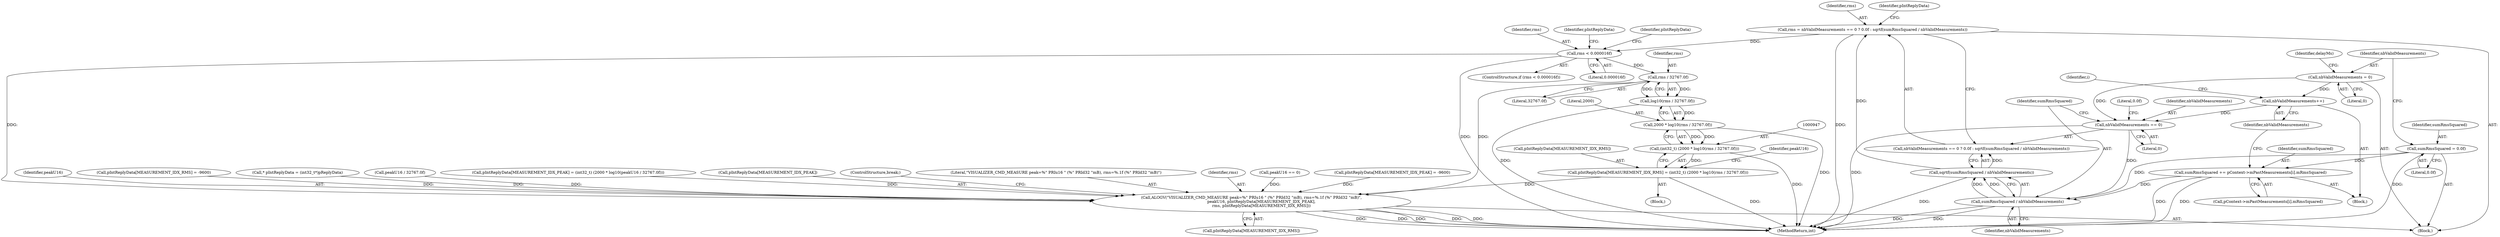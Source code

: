 digraph "0_Android_aeea52da00d210587fb3ed895de3d5f2e0264c88_11@integer" {
"1000912" [label="(Call,rms = nbValidMeasurements == 0 ? 0.0f : sqrtf(sumRmsSquared / nbValidMeasurements))"];
"1000919" [label="(Call,sqrtf(sumRmsSquared / nbValidMeasurements))"];
"1000920" [label="(Call,sumRmsSquared / nbValidMeasurements)"];
"1000791" [label="(Call,sumRmsSquared = 0.0f)"];
"1000900" [label="(Call,sumRmsSquared += pContext->mPastMeasurements[i].mRmsSquared)"];
"1000915" [label="(Call,nbValidMeasurements == 0)"];
"1000795" [label="(Call,nbValidMeasurements = 0)"];
"1000909" [label="(Call,nbValidMeasurements++)"];
"1000930" [label="(Call,rms < 0.000016f)"];
"1000951" [label="(Call,rms / 32767.0f)"];
"1000950" [label="(Call,log10(rms / 32767.0f))"];
"1000948" [label="(Call,2000 * log10(rms / 32767.0f))"];
"1000946" [label="(Call,(int32_t) (2000 * log10(rms / 32767.0f)))"];
"1000942" [label="(Call,pIntReplyData[MEASUREMENT_IDX_RMS] = (int32_t) (2000 * log10(rms / 32767.0f)))"];
"1000979" [label="(Call,ALOGV(\"VISUALIZER_CMD_MEASURE peak=%\" PRIu16 \" (%\" PRId32 \"mB), rms=%.1f (%\" PRId32 \"mB)\",\n                peakU16, pIntReplyData[MEASUREMENT_IDX_PEAK],\n                rms, pIntReplyData[MEASUREMENT_IDX_RMS]))"];
"1000909" [label="(Call,nbValidMeasurements++)"];
"1000932" [label="(Literal,0.000016f)"];
"1000922" [label="(Identifier,nbValidMeasurements)"];
"1000869" [label="(Identifier,i)"];
"1000981" [label="(Identifier,peakU16)"];
"1000934" [label="(Call,pIntReplyData[MEASUREMENT_IDX_RMS] = -9600)"];
"1000986" [label="(Call,pIntReplyData[MEASUREMENT_IDX_RMS])"];
"1000785" [label="(Block,)"];
"1000792" [label="(Identifier,sumRmsSquared)"];
"1000948" [label="(Call,2000 * log10(rms / 32767.0f))"];
"1000950" [label="(Call,log10(rms / 32767.0f))"];
"1000942" [label="(Call,pIntReplyData[MEASUREMENT_IDX_RMS] = (int32_t) (2000 * log10(rms / 32767.0f)))"];
"1000946" [label="(Call,(int32_t) (2000 * log10(rms / 32767.0f)))"];
"1000953" [label="(Literal,32767.0f)"];
"1000900" [label="(Call,sumRmsSquared += pContext->mPastMeasurements[i].mRmsSquared)"];
"1000902" [label="(Call,pContext->mPastMeasurements[i].mRmsSquared)"];
"1000913" [label="(Identifier,rms)"];
"1000952" [label="(Identifier,rms)"];
"1000941" [label="(Block,)"];
"1000996" [label="(MethodReturn,int)"];
"1000919" [label="(Call,sqrtf(sumRmsSquared / nbValidMeasurements))"];
"1000924" [label="(Call,* pIntReplyData = (int32_t*)pReplyData)"];
"1000943" [label="(Call,pIntReplyData[MEASUREMENT_IDX_RMS])"];
"1000914" [label="(Call,nbValidMeasurements == 0 ? 0.0f : sqrtf(sumRmsSquared / nbValidMeasurements))"];
"1000949" [label="(Literal,2000)"];
"1000929" [label="(ControlStructure,if (rms < 0.000016f))"];
"1000936" [label="(Identifier,pIntReplyData)"];
"1000976" [label="(Call,peakU16 / 32767.0f)"];
"1000920" [label="(Call,sumRmsSquared / nbValidMeasurements)"];
"1000912" [label="(Call,rms = nbValidMeasurements == 0 ? 0.0f : sqrtf(sumRmsSquared / nbValidMeasurements))"];
"1000921" [label="(Identifier,sumRmsSquared)"];
"1000967" [label="(Call,pIntReplyData[MEASUREMENT_IDX_PEAK] = (int32_t) (2000 * log10(peakU16 / 32767.0f)))"];
"1000951" [label="(Call,rms / 32767.0f)"];
"1000901" [label="(Identifier,sumRmsSquared)"];
"1000925" [label="(Identifier,pIntReplyData)"];
"1000944" [label="(Identifier,pIntReplyData)"];
"1000797" [label="(Literal,0)"];
"1000982" [label="(Call,pIntReplyData[MEASUREMENT_IDX_PEAK])"];
"1000989" [label="(ControlStructure,break;)"];
"1000980" [label="(Literal,\"VISUALIZER_CMD_MEASURE peak=%\" PRIu16 \" (%\" PRId32 \"mB), rms=%.1f (%\" PRId32 \"mB)\")"];
"1000918" [label="(Literal,0.0f)"];
"1000793" [label="(Literal,0.0f)"];
"1000800" [label="(Identifier,delayMs)"];
"1000979" [label="(Call,ALOGV(\"VISUALIZER_CMD_MEASURE peak=%\" PRIu16 \" (%\" PRId32 \"mB), rms=%.1f (%\" PRId32 \"mB)\",\n                peakU16, pIntReplyData[MEASUREMENT_IDX_PEAK],\n                rms, pIntReplyData[MEASUREMENT_IDX_RMS]))"];
"1000916" [label="(Identifier,nbValidMeasurements)"];
"1000917" [label="(Literal,0)"];
"1000930" [label="(Call,rms < 0.000016f)"];
"1000985" [label="(Identifier,rms)"];
"1000910" [label="(Identifier,nbValidMeasurements)"];
"1000915" [label="(Call,nbValidMeasurements == 0)"];
"1000795" [label="(Call,nbValidMeasurements = 0)"];
"1000791" [label="(Call,sumRmsSquared = 0.0f)"];
"1000796" [label="(Identifier,nbValidMeasurements)"];
"1000955" [label="(Call,peakU16 == 0)"];
"1000956" [label="(Identifier,peakU16)"];
"1000879" [label="(Block,)"];
"1000931" [label="(Identifier,rms)"];
"1000959" [label="(Call,pIntReplyData[MEASUREMENT_IDX_PEAK] = -9600)"];
"1000912" -> "1000785"  [label="AST: "];
"1000912" -> "1000914"  [label="CFG: "];
"1000913" -> "1000912"  [label="AST: "];
"1000914" -> "1000912"  [label="AST: "];
"1000925" -> "1000912"  [label="CFG: "];
"1000912" -> "1000996"  [label="DDG: "];
"1000919" -> "1000912"  [label="DDG: "];
"1000912" -> "1000930"  [label="DDG: "];
"1000919" -> "1000914"  [label="AST: "];
"1000919" -> "1000920"  [label="CFG: "];
"1000920" -> "1000919"  [label="AST: "];
"1000914" -> "1000919"  [label="CFG: "];
"1000919" -> "1000996"  [label="DDG: "];
"1000919" -> "1000914"  [label="DDG: "];
"1000920" -> "1000919"  [label="DDG: "];
"1000920" -> "1000919"  [label="DDG: "];
"1000920" -> "1000922"  [label="CFG: "];
"1000921" -> "1000920"  [label="AST: "];
"1000922" -> "1000920"  [label="AST: "];
"1000920" -> "1000996"  [label="DDG: "];
"1000920" -> "1000996"  [label="DDG: "];
"1000791" -> "1000920"  [label="DDG: "];
"1000900" -> "1000920"  [label="DDG: "];
"1000915" -> "1000920"  [label="DDG: "];
"1000791" -> "1000785"  [label="AST: "];
"1000791" -> "1000793"  [label="CFG: "];
"1000792" -> "1000791"  [label="AST: "];
"1000793" -> "1000791"  [label="AST: "];
"1000796" -> "1000791"  [label="CFG: "];
"1000791" -> "1000996"  [label="DDG: "];
"1000791" -> "1000900"  [label="DDG: "];
"1000900" -> "1000879"  [label="AST: "];
"1000900" -> "1000902"  [label="CFG: "];
"1000901" -> "1000900"  [label="AST: "];
"1000902" -> "1000900"  [label="AST: "];
"1000910" -> "1000900"  [label="CFG: "];
"1000900" -> "1000996"  [label="DDG: "];
"1000900" -> "1000996"  [label="DDG: "];
"1000915" -> "1000914"  [label="AST: "];
"1000915" -> "1000917"  [label="CFG: "];
"1000916" -> "1000915"  [label="AST: "];
"1000917" -> "1000915"  [label="AST: "];
"1000918" -> "1000915"  [label="CFG: "];
"1000921" -> "1000915"  [label="CFG: "];
"1000915" -> "1000996"  [label="DDG: "];
"1000795" -> "1000915"  [label="DDG: "];
"1000909" -> "1000915"  [label="DDG: "];
"1000795" -> "1000785"  [label="AST: "];
"1000795" -> "1000797"  [label="CFG: "];
"1000796" -> "1000795"  [label="AST: "];
"1000797" -> "1000795"  [label="AST: "];
"1000800" -> "1000795"  [label="CFG: "];
"1000795" -> "1000909"  [label="DDG: "];
"1000909" -> "1000879"  [label="AST: "];
"1000909" -> "1000910"  [label="CFG: "];
"1000910" -> "1000909"  [label="AST: "];
"1000869" -> "1000909"  [label="CFG: "];
"1000930" -> "1000929"  [label="AST: "];
"1000930" -> "1000932"  [label="CFG: "];
"1000931" -> "1000930"  [label="AST: "];
"1000932" -> "1000930"  [label="AST: "];
"1000936" -> "1000930"  [label="CFG: "];
"1000944" -> "1000930"  [label="CFG: "];
"1000930" -> "1000996"  [label="DDG: "];
"1000930" -> "1000951"  [label="DDG: "];
"1000930" -> "1000979"  [label="DDG: "];
"1000951" -> "1000950"  [label="AST: "];
"1000951" -> "1000953"  [label="CFG: "];
"1000952" -> "1000951"  [label="AST: "];
"1000953" -> "1000951"  [label="AST: "];
"1000950" -> "1000951"  [label="CFG: "];
"1000951" -> "1000950"  [label="DDG: "];
"1000951" -> "1000950"  [label="DDG: "];
"1000951" -> "1000979"  [label="DDG: "];
"1000950" -> "1000948"  [label="AST: "];
"1000948" -> "1000950"  [label="CFG: "];
"1000950" -> "1000996"  [label="DDG: "];
"1000950" -> "1000948"  [label="DDG: "];
"1000948" -> "1000946"  [label="AST: "];
"1000949" -> "1000948"  [label="AST: "];
"1000946" -> "1000948"  [label="CFG: "];
"1000948" -> "1000996"  [label="DDG: "];
"1000948" -> "1000946"  [label="DDG: "];
"1000948" -> "1000946"  [label="DDG: "];
"1000946" -> "1000942"  [label="AST: "];
"1000947" -> "1000946"  [label="AST: "];
"1000942" -> "1000946"  [label="CFG: "];
"1000946" -> "1000996"  [label="DDG: "];
"1000946" -> "1000942"  [label="DDG: "];
"1000942" -> "1000941"  [label="AST: "];
"1000943" -> "1000942"  [label="AST: "];
"1000956" -> "1000942"  [label="CFG: "];
"1000942" -> "1000996"  [label="DDG: "];
"1000942" -> "1000979"  [label="DDG: "];
"1000979" -> "1000785"  [label="AST: "];
"1000979" -> "1000986"  [label="CFG: "];
"1000980" -> "1000979"  [label="AST: "];
"1000981" -> "1000979"  [label="AST: "];
"1000982" -> "1000979"  [label="AST: "];
"1000985" -> "1000979"  [label="AST: "];
"1000986" -> "1000979"  [label="AST: "];
"1000989" -> "1000979"  [label="CFG: "];
"1000979" -> "1000996"  [label="DDG: "];
"1000979" -> "1000996"  [label="DDG: "];
"1000979" -> "1000996"  [label="DDG: "];
"1000979" -> "1000996"  [label="DDG: "];
"1000979" -> "1000996"  [label="DDG: "];
"1000976" -> "1000979"  [label="DDG: "];
"1000955" -> "1000979"  [label="DDG: "];
"1000924" -> "1000979"  [label="DDG: "];
"1000959" -> "1000979"  [label="DDG: "];
"1000967" -> "1000979"  [label="DDG: "];
"1000934" -> "1000979"  [label="DDG: "];
}

